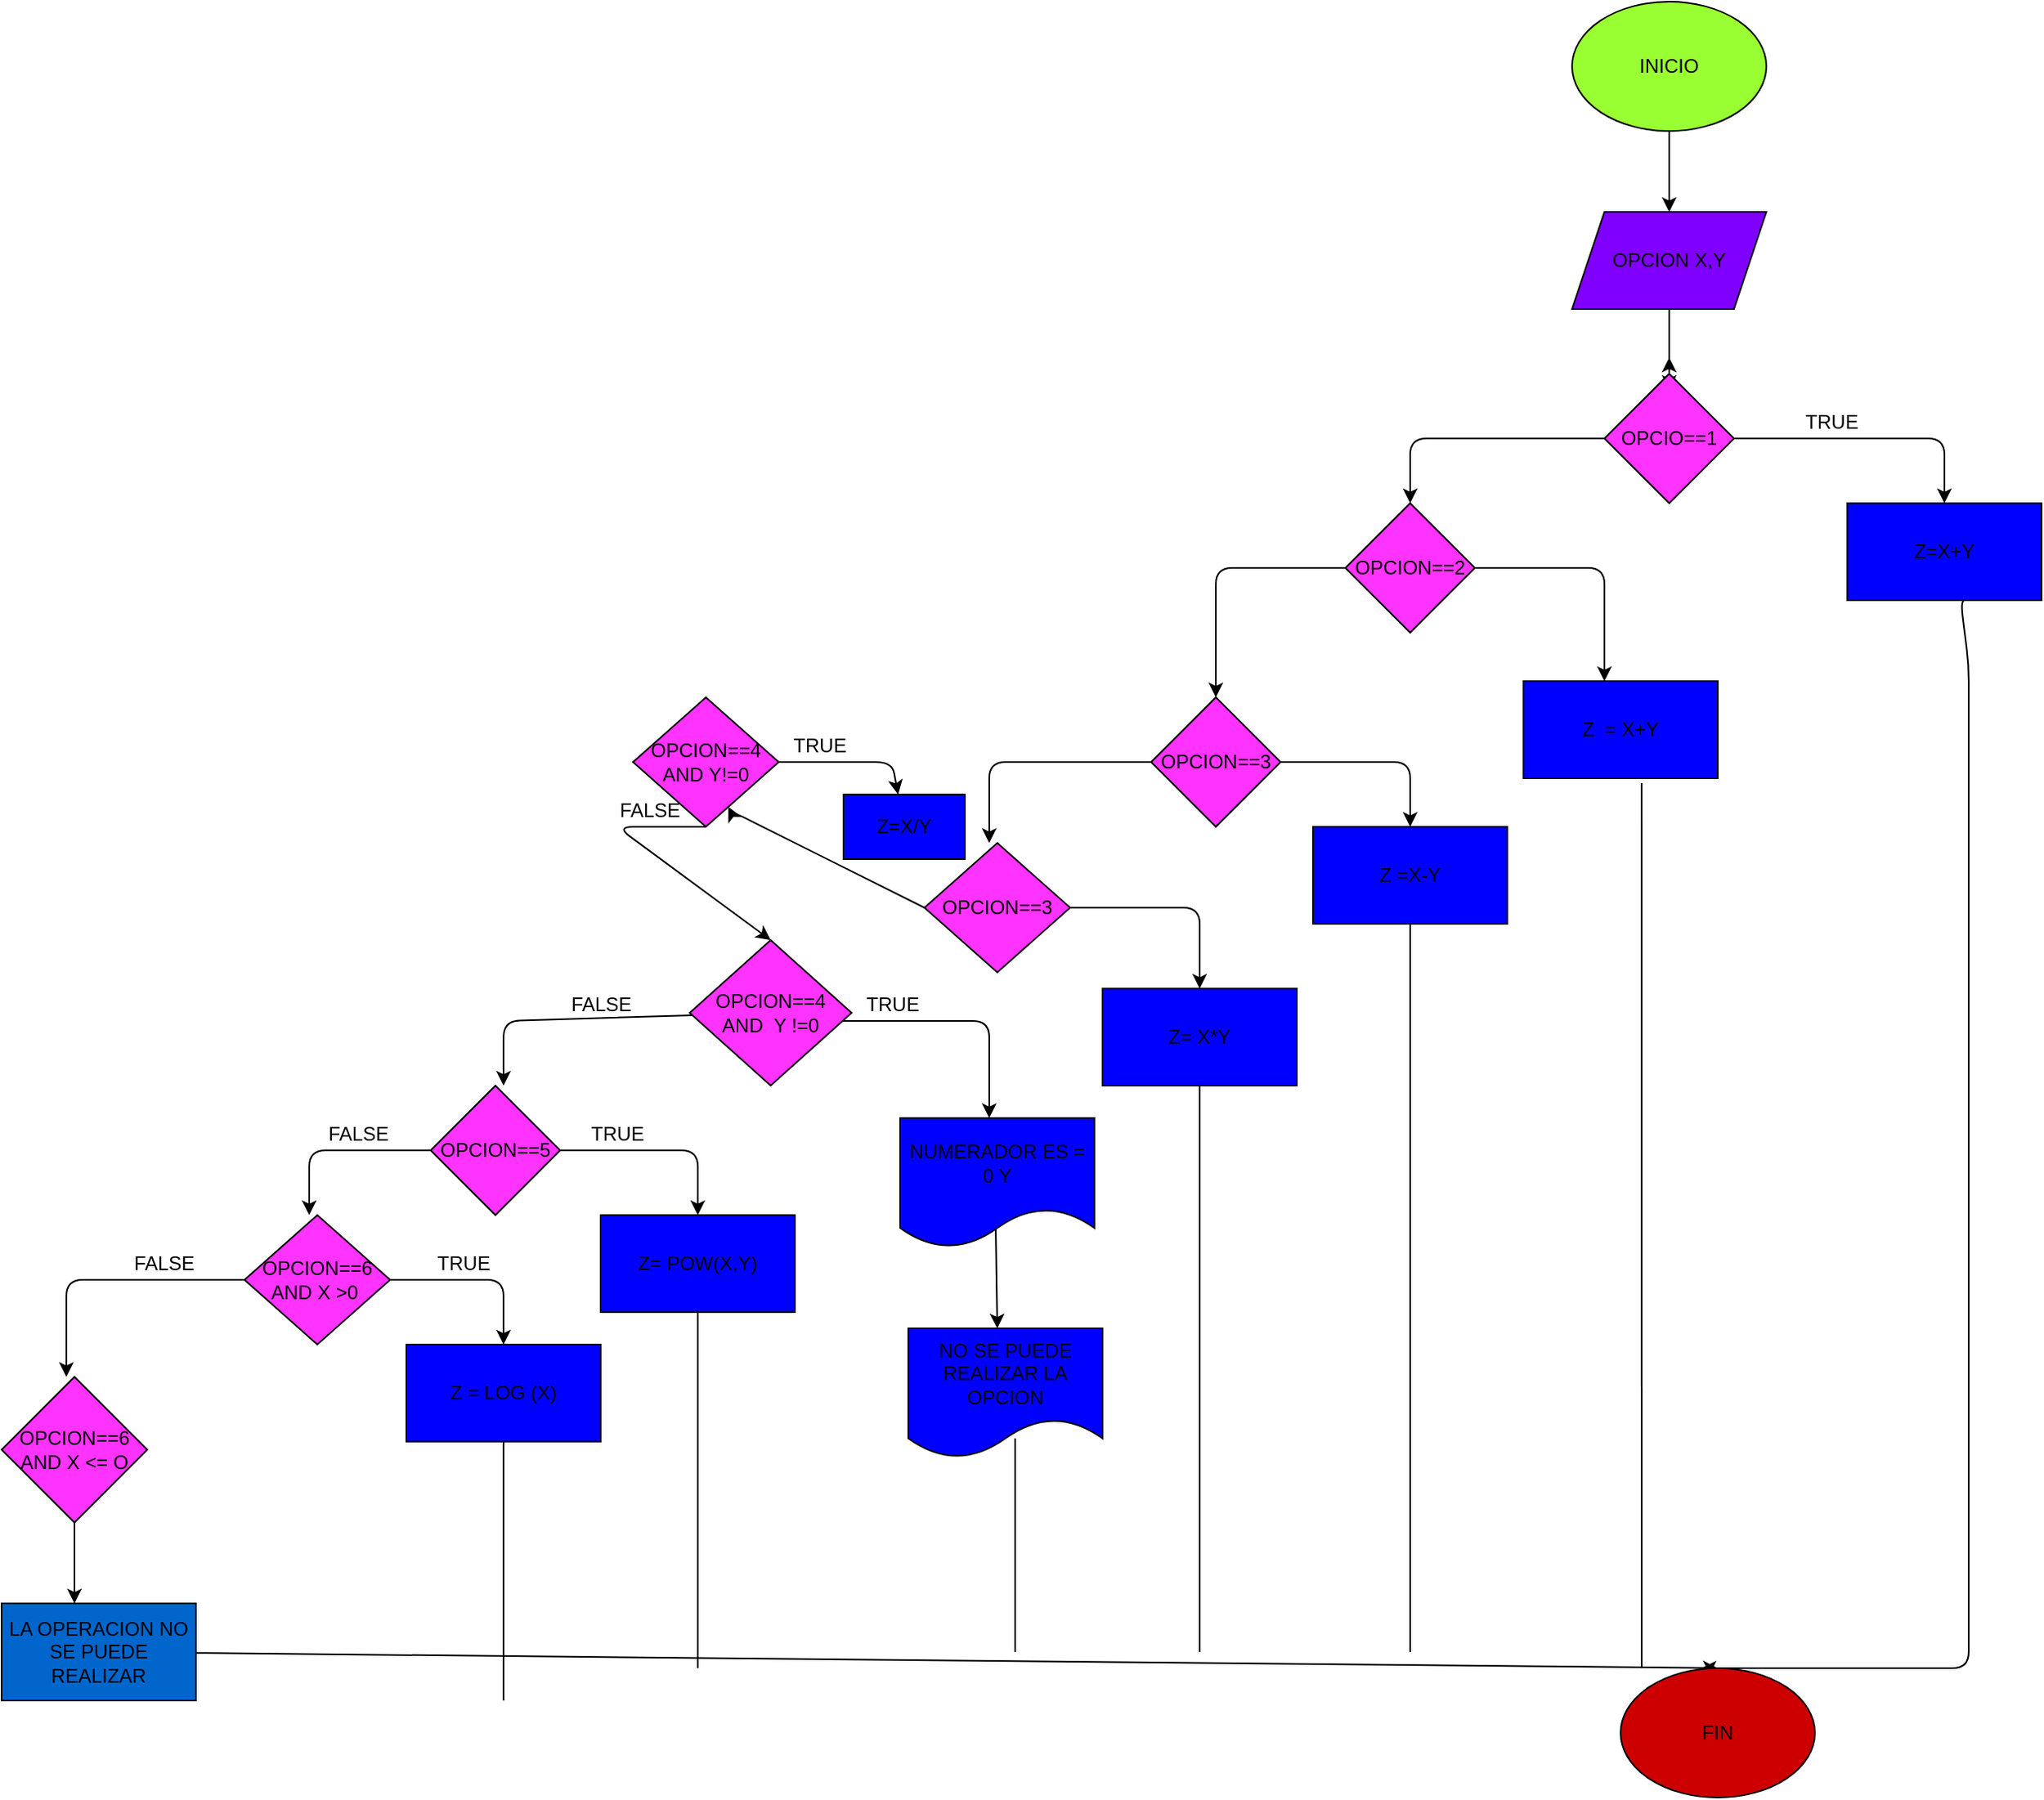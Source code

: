 <mxfile>
    <diagram id="WEd2bbCfm0k-Jokv-YJr" name="Página-1">
        <mxGraphModel dx="1717" dy="409" grid="1" gridSize="10" guides="1" tooltips="1" connect="1" arrows="1" fold="1" page="1" pageScale="1" pageWidth="827" pageHeight="1169" math="0" shadow="0">
            <root>
                <mxCell id="0"/>
                <mxCell id="1" parent="0"/>
                <mxCell id="9" style="edgeStyle=none;html=1;entryX=0.5;entryY=0;entryDx=0;entryDy=0;" edge="1" parent="1" source="8" target="10">
                    <mxGeometry relative="1" as="geometry">
                        <mxPoint x="520" y="210" as="targetPoint"/>
                    </mxGeometry>
                </mxCell>
                <mxCell id="8" value="INICIO" style="ellipse;whiteSpace=wrap;html=1;fillColor=#99FF33;" vertex="1" parent="1">
                    <mxGeometry x="460" y="90" width="120" height="80" as="geometry"/>
                </mxCell>
                <mxCell id="12" style="edgeStyle=none;html=1;" edge="1" parent="1" source="10">
                    <mxGeometry relative="1" as="geometry">
                        <mxPoint x="520" y="330" as="targetPoint"/>
                    </mxGeometry>
                </mxCell>
                <mxCell id="10" value="OPCION X,Y" style="shape=parallelogram;perimeter=parallelogramPerimeter;whiteSpace=wrap;html=1;fixedSize=1;fillColor=#8000FF;" vertex="1" parent="1">
                    <mxGeometry x="460" y="220" width="120" height="60" as="geometry"/>
                </mxCell>
                <mxCell id="13" style="edgeStyle=none;html=1;exitX=0.5;exitY=0;exitDx=0;exitDy=0;" edge="1" parent="1" source="11">
                    <mxGeometry relative="1" as="geometry">
                        <mxPoint x="520" y="310" as="targetPoint"/>
                    </mxGeometry>
                </mxCell>
                <mxCell id="14" style="edgeStyle=none;html=1;" edge="1" parent="1" source="11">
                    <mxGeometry relative="1" as="geometry">
                        <mxPoint x="690" y="400" as="targetPoint"/>
                        <Array as="points">
                            <mxPoint x="690" y="360"/>
                        </Array>
                    </mxGeometry>
                </mxCell>
                <mxCell id="19" style="edgeStyle=none;html=1;exitX=0;exitY=0.5;exitDx=0;exitDy=0;" edge="1" parent="1" source="11">
                    <mxGeometry relative="1" as="geometry">
                        <mxPoint x="360" y="400" as="targetPoint"/>
                        <Array as="points">
                            <mxPoint x="360" y="360"/>
                        </Array>
                    </mxGeometry>
                </mxCell>
                <mxCell id="11" value="OPCIO==1" style="rhombus;whiteSpace=wrap;html=1;fillColor=#FF33FF;" vertex="1" parent="1">
                    <mxGeometry x="480" y="320" width="80" height="80" as="geometry"/>
                </mxCell>
                <mxCell id="85" style="edgeStyle=none;html=1;exitX=0.625;exitY=1;exitDx=0;exitDy=0;exitPerimeter=0;entryX=0.417;entryY=0;entryDx=0;entryDy=0;entryPerimeter=0;" edge="1" parent="1" source="15" target="88">
                    <mxGeometry relative="1" as="geometry">
                        <mxPoint x="530" y="1100" as="targetPoint"/>
                        <mxPoint x="710" y="500" as="sourcePoint"/>
                        <Array as="points">
                            <mxPoint x="700" y="460"/>
                            <mxPoint x="705" y="500"/>
                            <mxPoint x="705" y="1120"/>
                        </Array>
                    </mxGeometry>
                </mxCell>
                <mxCell id="15" value="Z=X+Y" style="rounded=0;whiteSpace=wrap;html=1;fillColor=#0000FF;" vertex="1" parent="1">
                    <mxGeometry x="630" y="400" width="120" height="60" as="geometry"/>
                </mxCell>
                <mxCell id="16" value="TRUE" style="text;html=1;align=center;verticalAlign=middle;resizable=0;points=[];autosize=1;strokeColor=none;fillColor=none;" vertex="1" parent="1">
                    <mxGeometry x="595" y="340" width="50" height="20" as="geometry"/>
                </mxCell>
                <mxCell id="21" style="edgeStyle=none;html=1;" edge="1" parent="1" source="20">
                    <mxGeometry relative="1" as="geometry">
                        <mxPoint x="480" y="510" as="targetPoint"/>
                        <Array as="points">
                            <mxPoint x="480" y="440"/>
                        </Array>
                    </mxGeometry>
                </mxCell>
                <mxCell id="24" style="edgeStyle=none;html=1;" edge="1" parent="1" source="20">
                    <mxGeometry relative="1" as="geometry">
                        <mxPoint x="240" y="520" as="targetPoint"/>
                        <Array as="points">
                            <mxPoint x="240" y="440"/>
                            <mxPoint x="240" y="500"/>
                        </Array>
                    </mxGeometry>
                </mxCell>
                <mxCell id="20" value="OPCION==2" style="rhombus;whiteSpace=wrap;html=1;fillColor=#FF33FF;" vertex="1" parent="1">
                    <mxGeometry x="320" y="400" width="80" height="80" as="geometry"/>
                </mxCell>
                <mxCell id="23" value="Z&amp;nbsp; = X+Y" style="rounded=0;whiteSpace=wrap;html=1;fillColor=#0000FF;" vertex="1" parent="1">
                    <mxGeometry x="430" y="510" width="120" height="60" as="geometry"/>
                </mxCell>
                <mxCell id="26" style="edgeStyle=none;html=1;" edge="1" parent="1" source="25">
                    <mxGeometry relative="1" as="geometry">
                        <mxPoint x="360" y="600" as="targetPoint"/>
                        <Array as="points">
                            <mxPoint x="360" y="560"/>
                        </Array>
                    </mxGeometry>
                </mxCell>
                <mxCell id="28" style="edgeStyle=none;html=1;" edge="1" parent="1" source="25">
                    <mxGeometry relative="1" as="geometry">
                        <mxPoint x="100" y="610" as="targetPoint"/>
                        <Array as="points">
                            <mxPoint x="100" y="560"/>
                            <mxPoint x="100" y="580"/>
                            <mxPoint x="100" y="600"/>
                        </Array>
                    </mxGeometry>
                </mxCell>
                <mxCell id="25" value="OPCION==3" style="rhombus;whiteSpace=wrap;html=1;fillColor=#FF33FF;" vertex="1" parent="1">
                    <mxGeometry x="200" y="520" width="80" height="80" as="geometry"/>
                </mxCell>
                <mxCell id="27" value="Z =X-Y" style="rounded=0;whiteSpace=wrap;html=1;fillColor=#0000FF;" vertex="1" parent="1">
                    <mxGeometry x="300" y="600" width="120" height="60" as="geometry"/>
                </mxCell>
                <mxCell id="30" style="edgeStyle=none;html=1;" edge="1" parent="1" source="29">
                    <mxGeometry relative="1" as="geometry">
                        <mxPoint x="230" y="700" as="targetPoint"/>
                        <Array as="points">
                            <mxPoint x="230" y="650"/>
                            <mxPoint x="230" y="700"/>
                        </Array>
                    </mxGeometry>
                </mxCell>
                <mxCell id="68" style="edgeStyle=none;html=1;exitX=0;exitY=0.5;exitDx=0;exitDy=0;" edge="1" parent="1" source="29" target="69">
                    <mxGeometry relative="1" as="geometry">
                        <mxPoint y="600" as="targetPoint"/>
                        <Array as="points">
                            <mxPoint x="-60" y="590"/>
                        </Array>
                    </mxGeometry>
                </mxCell>
                <mxCell id="29" value="OPCION==3" style="rhombus;whiteSpace=wrap;html=1;fillColor=#FF33FF;" vertex="1" parent="1">
                    <mxGeometry x="60" y="610" width="90" height="80" as="geometry"/>
                </mxCell>
                <mxCell id="31" value="Z= X*Y" style="rounded=0;whiteSpace=wrap;html=1;fillColor=#0000FF;" vertex="1" parent="1">
                    <mxGeometry x="170" y="700" width="120" height="60" as="geometry"/>
                </mxCell>
                <mxCell id="35" style="edgeStyle=none;html=1;" edge="1" parent="1">
                    <mxGeometry relative="1" as="geometry">
                        <mxPoint x="100" y="780" as="targetPoint"/>
                        <mxPoint x="6" y="720" as="sourcePoint"/>
                        <Array as="points">
                            <mxPoint x="100" y="720"/>
                        </Array>
                    </mxGeometry>
                </mxCell>
                <mxCell id="45" style="edgeStyle=none;html=1;" edge="1" parent="1" source="36">
                    <mxGeometry relative="1" as="geometry">
                        <mxPoint x="-200" y="760" as="targetPoint"/>
                        <Array as="points">
                            <mxPoint x="-200" y="720"/>
                        </Array>
                    </mxGeometry>
                </mxCell>
                <mxCell id="36" value="OPCION==4 AND&amp;nbsp; Y !=0" style="rhombus;whiteSpace=wrap;html=1;fillColor=#FF33FF;" vertex="1" parent="1">
                    <mxGeometry x="-85" y="670" width="100" height="90" as="geometry"/>
                </mxCell>
                <mxCell id="40" style="edgeStyle=none;html=1;exitX=0.492;exitY=0.863;exitDx=0;exitDy=0;exitPerimeter=0;" edge="1" parent="1" source="38">
                    <mxGeometry relative="1" as="geometry">
                        <mxPoint x="105" y="910" as="targetPoint"/>
                        <Array as="points">
                            <mxPoint x="105" y="910"/>
                        </Array>
                    </mxGeometry>
                </mxCell>
                <mxCell id="38" value="NUMERADOR ES = 0 Y" style="shape=document;whiteSpace=wrap;html=1;boundedLbl=1;fillColor=#0000FF;" vertex="1" parent="1">
                    <mxGeometry x="45" y="780" width="120" height="80" as="geometry"/>
                </mxCell>
                <mxCell id="39" value="TRUE" style="text;html=1;align=center;verticalAlign=middle;resizable=0;points=[];autosize=1;strokeColor=none;fillColor=none;" vertex="1" parent="1">
                    <mxGeometry x="15" y="700" width="50" height="20" as="geometry"/>
                </mxCell>
                <mxCell id="41" value="NO SE PUEDE REALIZAR LA OPCION" style="shape=document;whiteSpace=wrap;html=1;boundedLbl=1;fillColor=#0000FF;" vertex="1" parent="1">
                    <mxGeometry x="50" y="910" width="120" height="80" as="geometry"/>
                </mxCell>
                <mxCell id="48" value="FALSE" style="text;html=1;align=center;verticalAlign=middle;resizable=0;points=[];autosize=1;strokeColor=none;fillColor=none;" vertex="1" parent="1">
                    <mxGeometry x="-165" y="700" width="50" height="20" as="geometry"/>
                </mxCell>
                <mxCell id="50" style="edgeStyle=none;html=1;exitX=1;exitY=0.5;exitDx=0;exitDy=0;" edge="1" parent="1" source="49">
                    <mxGeometry relative="1" as="geometry">
                        <mxPoint x="-80" y="840" as="targetPoint"/>
                        <Array as="points">
                            <mxPoint x="-80" y="800"/>
                        </Array>
                    </mxGeometry>
                </mxCell>
                <mxCell id="52" style="edgeStyle=none;html=1;exitX=0;exitY=0.5;exitDx=0;exitDy=0;" edge="1" parent="1" source="49">
                    <mxGeometry relative="1" as="geometry">
                        <mxPoint x="-320" y="840" as="targetPoint"/>
                        <Array as="points">
                            <mxPoint x="-320" y="800"/>
                        </Array>
                    </mxGeometry>
                </mxCell>
                <mxCell id="49" value="OPCION==5" style="rhombus;whiteSpace=wrap;html=1;fillColor=#FF33FF;" vertex="1" parent="1">
                    <mxGeometry x="-245" y="760" width="80" height="80" as="geometry"/>
                </mxCell>
                <mxCell id="51" value="Z= POW(X,Y)" style="rounded=0;whiteSpace=wrap;html=1;fillColor=#0000FF;" vertex="1" parent="1">
                    <mxGeometry x="-140" y="840" width="120" height="60" as="geometry"/>
                </mxCell>
                <mxCell id="57" style="edgeStyle=none;html=1;" edge="1" parent="1" source="53">
                    <mxGeometry relative="1" as="geometry">
                        <mxPoint x="-200" y="920" as="targetPoint"/>
                        <Array as="points">
                            <mxPoint x="-200" y="880"/>
                        </Array>
                    </mxGeometry>
                </mxCell>
                <mxCell id="62" style="edgeStyle=none;html=1;exitX=0;exitY=0.5;exitDx=0;exitDy=0;" edge="1" parent="1" source="53">
                    <mxGeometry relative="1" as="geometry">
                        <mxPoint x="-470" y="940" as="targetPoint"/>
                        <Array as="points">
                            <mxPoint x="-470" y="880"/>
                        </Array>
                    </mxGeometry>
                </mxCell>
                <mxCell id="53" value="OPCION==6 AND X &amp;gt;0&amp;nbsp;" style="rhombus;whiteSpace=wrap;html=1;fillColor=#FF33FF;" vertex="1" parent="1">
                    <mxGeometry x="-360" y="840" width="90" height="80" as="geometry"/>
                </mxCell>
                <mxCell id="54" value="TRUE" style="text;html=1;align=center;verticalAlign=middle;resizable=0;points=[];autosize=1;strokeColor=none;fillColor=none;" vertex="1" parent="1">
                    <mxGeometry x="-155" y="780" width="50" height="20" as="geometry"/>
                </mxCell>
                <mxCell id="55" value="FALSE" style="text;html=1;align=center;verticalAlign=middle;resizable=0;points=[];autosize=1;strokeColor=none;fillColor=none;" vertex="1" parent="1">
                    <mxGeometry x="-315" y="780" width="50" height="20" as="geometry"/>
                </mxCell>
                <mxCell id="58" value="TRUE" style="text;html=1;align=center;verticalAlign=middle;resizable=0;points=[];autosize=1;strokeColor=none;fillColor=none;" vertex="1" parent="1">
                    <mxGeometry x="-250" y="860" width="50" height="20" as="geometry"/>
                </mxCell>
                <mxCell id="61" value="Z = LOG (X)" style="rounded=0;whiteSpace=wrap;html=1;fillColor=#0000FF;" vertex="1" parent="1">
                    <mxGeometry x="-260" y="920" width="120" height="60" as="geometry"/>
                </mxCell>
                <mxCell id="63" value="FALSE" style="text;html=1;align=center;verticalAlign=middle;resizable=0;points=[];autosize=1;strokeColor=none;fillColor=none;" vertex="1" parent="1">
                    <mxGeometry x="-435" y="860" width="50" height="20" as="geometry"/>
                </mxCell>
                <mxCell id="65" style="edgeStyle=none;html=1;exitX=0.5;exitY=1;exitDx=0;exitDy=0;" edge="1" parent="1" source="64">
                    <mxGeometry relative="1" as="geometry">
                        <mxPoint x="-465" y="1080" as="targetPoint"/>
                    </mxGeometry>
                </mxCell>
                <mxCell id="64" value="OPCION==6 AND X &amp;lt;= O" style="rhombus;whiteSpace=wrap;html=1;fillColor=#FF33FF;" vertex="1" parent="1">
                    <mxGeometry x="-510" y="940" width="90" height="90" as="geometry"/>
                </mxCell>
                <mxCell id="83" style="edgeStyle=none;html=1;" edge="1" parent="1" source="66">
                    <mxGeometry relative="1" as="geometry">
                        <mxPoint x="550" y="1120" as="targetPoint"/>
                    </mxGeometry>
                </mxCell>
                <mxCell id="66" value="LA OPERACION NO SE PUEDE REALIZAR" style="rounded=0;whiteSpace=wrap;html=1;fillColor=#0066CC;" vertex="1" parent="1">
                    <mxGeometry x="-510" y="1080" width="120" height="60" as="geometry"/>
                </mxCell>
                <mxCell id="71" style="edgeStyle=none;html=1;exitX=1;exitY=0.5;exitDx=0;exitDy=0;" edge="1" parent="1" source="69" target="72">
                    <mxGeometry relative="1" as="geometry">
                        <mxPoint x="40" y="600" as="targetPoint"/>
                        <mxPoint x="-10" y="560" as="sourcePoint"/>
                        <Array as="points">
                            <mxPoint x="40" y="560"/>
                        </Array>
                    </mxGeometry>
                </mxCell>
                <mxCell id="73" style="edgeStyle=none;html=1;exitX=0.5;exitY=1;exitDx=0;exitDy=0;entryX=0.5;entryY=0;entryDx=0;entryDy=0;" edge="1" parent="1" source="69" target="36">
                    <mxGeometry relative="1" as="geometry">
                        <mxPoint x="-160" y="600" as="targetPoint"/>
                        <Array as="points">
                            <mxPoint x="-130" y="600"/>
                        </Array>
                    </mxGeometry>
                </mxCell>
                <mxCell id="69" value="OPCION==4&lt;br&gt;AND Y!=0" style="rhombus;whiteSpace=wrap;html=1;fillColor=#FF33FF;" vertex="1" parent="1">
                    <mxGeometry x="-120" y="520" width="90" height="80" as="geometry"/>
                </mxCell>
                <mxCell id="72" value="Z=X/Y" style="rounded=0;whiteSpace=wrap;html=1;fillColor=#0000FF;" vertex="1" parent="1">
                    <mxGeometry x="10" y="580" width="75" height="40" as="geometry"/>
                </mxCell>
                <mxCell id="74" value="TRUE" style="text;html=1;align=center;verticalAlign=middle;resizable=0;points=[];autosize=1;strokeColor=none;fillColor=none;" vertex="1" parent="1">
                    <mxGeometry x="-30" y="540" width="50" height="20" as="geometry"/>
                </mxCell>
                <mxCell id="75" value="FALSE" style="text;html=1;align=center;verticalAlign=middle;resizable=0;points=[];autosize=1;strokeColor=none;fillColor=none;" vertex="1" parent="1">
                    <mxGeometry x="-135" y="580" width="50" height="20" as="geometry"/>
                </mxCell>
                <mxCell id="76" value="" style="endArrow=none;html=1;entryX=0.5;entryY=1;entryDx=0;entryDy=0;" edge="1" parent="1" target="61">
                    <mxGeometry width="50" height="50" relative="1" as="geometry">
                        <mxPoint x="-200" y="1140" as="sourcePoint"/>
                        <mxPoint x="-260" y="1090" as="targetPoint"/>
                    </mxGeometry>
                </mxCell>
                <mxCell id="77" value="" style="endArrow=none;html=1;entryX=0.55;entryY=0.85;entryDx=0;entryDy=0;entryPerimeter=0;" edge="1" parent="1" target="41">
                    <mxGeometry width="50" height="50" relative="1" as="geometry">
                        <mxPoint x="116" y="1110" as="sourcePoint"/>
                        <mxPoint x="140" y="1020" as="targetPoint"/>
                    </mxGeometry>
                </mxCell>
                <mxCell id="78" value="" style="endArrow=none;html=1;" edge="1" parent="1" target="51">
                    <mxGeometry width="50" height="50" relative="1" as="geometry">
                        <mxPoint x="-80" y="1120" as="sourcePoint"/>
                        <mxPoint x="-20" y="940" as="targetPoint"/>
                    </mxGeometry>
                </mxCell>
                <mxCell id="79" value="" style="endArrow=none;html=1;entryX=0.5;entryY=1;entryDx=0;entryDy=0;" edge="1" parent="1" target="31">
                    <mxGeometry width="50" height="50" relative="1" as="geometry">
                        <mxPoint x="230" y="1110" as="sourcePoint"/>
                        <mxPoint x="280" y="820" as="targetPoint"/>
                    </mxGeometry>
                </mxCell>
                <mxCell id="80" value="" style="endArrow=none;html=1;entryX=0.5;entryY=1;entryDx=0;entryDy=0;" edge="1" parent="1" target="27">
                    <mxGeometry width="50" height="50" relative="1" as="geometry">
                        <mxPoint x="360" y="1110" as="sourcePoint"/>
                        <mxPoint x="410" y="940" as="targetPoint"/>
                    </mxGeometry>
                </mxCell>
                <mxCell id="81" value="" style="endArrow=none;html=1;entryX=0.608;entryY=1.05;entryDx=0;entryDy=0;entryPerimeter=0;" edge="1" parent="1" target="23">
                    <mxGeometry width="50" height="50" relative="1" as="geometry">
                        <mxPoint x="503" y="1120" as="sourcePoint"/>
                        <mxPoint x="560" y="660" as="targetPoint"/>
                    </mxGeometry>
                </mxCell>
                <mxCell id="88" value="FIN" style="ellipse;whiteSpace=wrap;html=1;fillColor=#CC0000;" vertex="1" parent="1">
                    <mxGeometry x="490" y="1120" width="120" height="80" as="geometry"/>
                </mxCell>
            </root>
        </mxGraphModel>
    </diagram>
</mxfile>